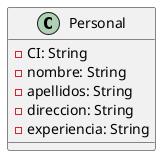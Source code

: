 @startuml
    !startsub Personal
        class Personal {
            - CI: String
            - nombre: String
            - apellidos: String
            - direccion: String
            - experiencia: String

        }
    !endsub
@enduml